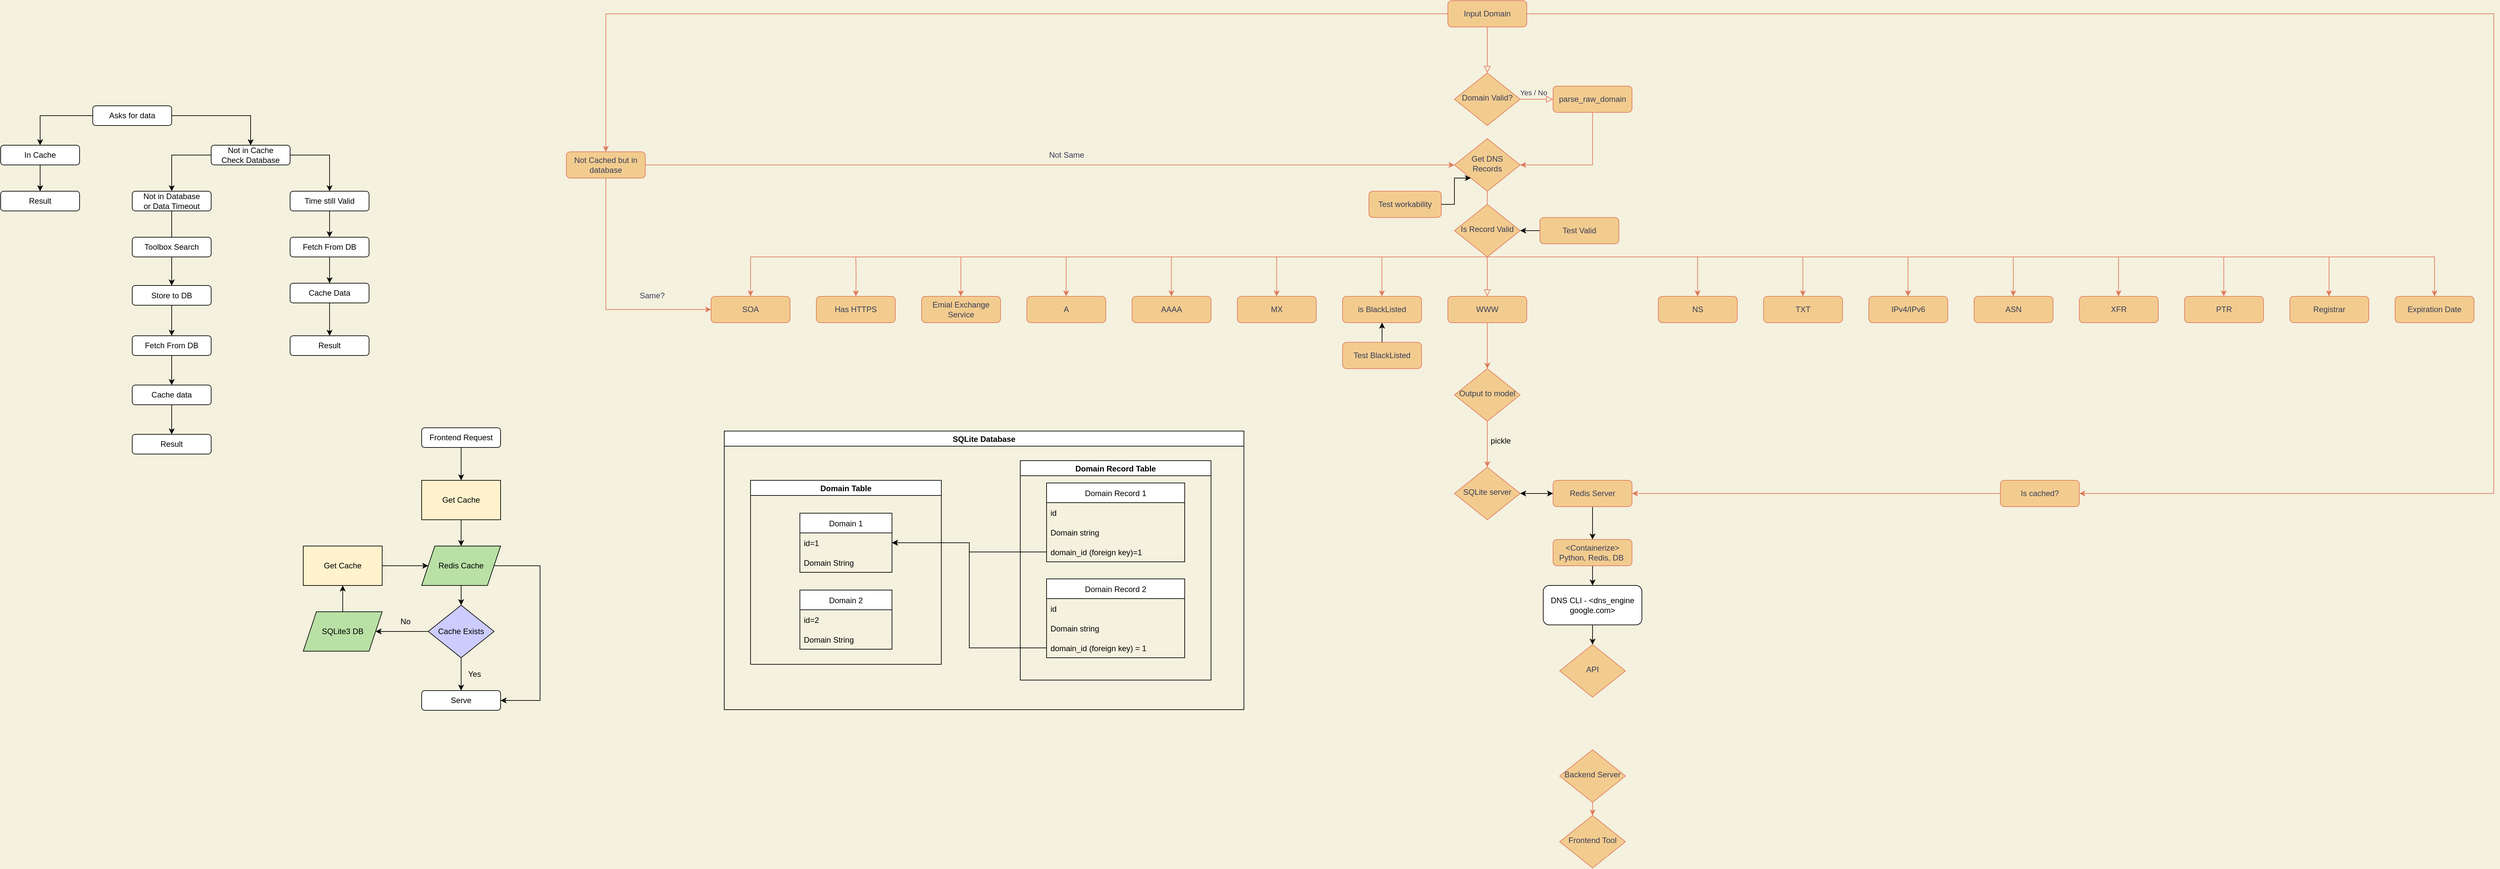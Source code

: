 <mxfile version="20.3.0" type="device"><diagram id="C5RBs43oDa-KdzZeNtuy" name="Page-1"><mxGraphModel dx="3783" dy="1612" grid="1" gridSize="10" guides="1" tooltips="1" connect="1" arrows="1" fold="1" page="1" pageScale="1" pageWidth="1169" pageHeight="827" background="#F4F1DE" math="0" shadow="0"><root><mxCell id="WIyWlLk6GJQsqaUBKTNV-0"/><mxCell id="WIyWlLk6GJQsqaUBKTNV-1" parent="WIyWlLk6GJQsqaUBKTNV-0"/><mxCell id="WIyWlLk6GJQsqaUBKTNV-2" value="" style="rounded=0;html=1;jettySize=auto;orthogonalLoop=1;fontSize=11;endArrow=block;endFill=0;endSize=8;strokeWidth=1;shadow=0;labelBackgroundColor=none;edgeStyle=orthogonalEdgeStyle;strokeColor=#E07A5F;fontColor=#393C56;" parent="WIyWlLk6GJQsqaUBKTNV-1" source="WIyWlLk6GJQsqaUBKTNV-3" target="WIyWlLk6GJQsqaUBKTNV-6" edge="1"><mxGeometry relative="1" as="geometry"/></mxCell><mxCell id="xuSdyTLcjYyy7Lvfnghe-105" style="edgeStyle=orthogonalEdgeStyle;rounded=0;orthogonalLoop=1;jettySize=auto;html=1;exitX=1;exitY=0.5;exitDx=0;exitDy=0;entryX=1;entryY=0.5;entryDx=0;entryDy=0;strokeColor=#E07A5F;fontColor=#393C56;labelBackgroundColor=#F4F1DE;" parent="WIyWlLk6GJQsqaUBKTNV-1" source="WIyWlLk6GJQsqaUBKTNV-3" target="xuSdyTLcjYyy7Lvfnghe-106" edge="1"><mxGeometry relative="1" as="geometry"><Array as="points"><mxPoint x="1750"/><mxPoint x="1750" y="730"/></Array></mxGeometry></mxCell><mxCell id="xuSdyTLcjYyy7Lvfnghe-109" style="edgeStyle=orthogonalEdgeStyle;rounded=0;orthogonalLoop=1;jettySize=auto;html=1;exitX=0;exitY=0.5;exitDx=0;exitDy=0;entryX=0.5;entryY=0;entryDx=0;entryDy=0;strokeColor=#E07A5F;fontColor=#393C56;labelBackgroundColor=#F4F1DE;" parent="WIyWlLk6GJQsqaUBKTNV-1" source="WIyWlLk6GJQsqaUBKTNV-3" target="xuSdyTLcjYyy7Lvfnghe-108" edge="1"><mxGeometry relative="1" as="geometry"/></mxCell><mxCell id="WIyWlLk6GJQsqaUBKTNV-3" value="Input Domain" style="rounded=1;whiteSpace=wrap;html=1;fontSize=12;glass=0;strokeWidth=1;shadow=0;fillColor=#F2CC8F;strokeColor=#E07A5F;fontColor=#393C56;" parent="WIyWlLk6GJQsqaUBKTNV-1" vertex="1"><mxGeometry x="160" y="-20" width="120" height="40" as="geometry"/></mxCell><mxCell id="WIyWlLk6GJQsqaUBKTNV-5" value="Yes / No" style="edgeStyle=orthogonalEdgeStyle;rounded=0;html=1;jettySize=auto;orthogonalLoop=1;fontSize=11;endArrow=block;endFill=0;endSize=8;strokeWidth=1;shadow=0;labelBackgroundColor=none;strokeColor=#E07A5F;fontColor=#393C56;" parent="WIyWlLk6GJQsqaUBKTNV-1" source="WIyWlLk6GJQsqaUBKTNV-6" edge="1"><mxGeometry x="-0.2" y="10" relative="1" as="geometry"><mxPoint as="offset"/><mxPoint x="320" y="130" as="targetPoint"/></mxGeometry></mxCell><mxCell id="WIyWlLk6GJQsqaUBKTNV-6" value="Domain Valid?" style="rhombus;whiteSpace=wrap;html=1;shadow=0;fontFamily=Helvetica;fontSize=12;align=center;strokeWidth=1;spacing=6;spacingTop=-4;fillColor=#F2CC8F;strokeColor=#E07A5F;fontColor=#393C56;" parent="WIyWlLk6GJQsqaUBKTNV-1" vertex="1"><mxGeometry x="170" y="90" width="100" height="80" as="geometry"/></mxCell><mxCell id="xuSdyTLcjYyy7Lvfnghe-0" style="edgeStyle=orthogonalEdgeStyle;rounded=0;orthogonalLoop=1;jettySize=auto;html=1;exitX=0.5;exitY=1;exitDx=0;exitDy=0;entryX=1;entryY=0.5;entryDx=0;entryDy=0;strokeColor=#E07A5F;fontColor=#393C56;labelBackgroundColor=#F4F1DE;" parent="WIyWlLk6GJQsqaUBKTNV-1" target="WIyWlLk6GJQsqaUBKTNV-10" edge="1"><mxGeometry relative="1" as="geometry"><mxPoint x="380" y="150" as="sourcePoint"/><Array as="points"><mxPoint x="380" y="230"/></Array></mxGeometry></mxCell><mxCell id="WIyWlLk6GJQsqaUBKTNV-7" value="parse_raw_domain" style="rounded=1;whiteSpace=wrap;html=1;fontSize=12;glass=0;strokeWidth=1;shadow=0;fillColor=#F2CC8F;strokeColor=#E07A5F;fontColor=#393C56;" parent="WIyWlLk6GJQsqaUBKTNV-1" vertex="1"><mxGeometry x="320" y="110" width="120" height="40" as="geometry"/></mxCell><mxCell id="xuSdyTLcjYyy7Lvfnghe-17" style="edgeStyle=orthogonalEdgeStyle;rounded=0;orthogonalLoop=1;jettySize=auto;html=1;exitX=0.5;exitY=1;exitDx=0;exitDy=0;entryX=0.5;entryY=0;entryDx=0;entryDy=0;strokeColor=#E07A5F;fontColor=#393C56;labelBackgroundColor=#F4F1DE;" parent="WIyWlLk6GJQsqaUBKTNV-1" source="WIyWlLk6GJQsqaUBKTNV-10" target="xuSdyTLcjYyy7Lvfnghe-2" edge="1"><mxGeometry relative="1" as="geometry"><mxPoint x="-900" y="420" as="targetPoint"/><Array as="points"><mxPoint x="-900" y="370"/></Array></mxGeometry></mxCell><mxCell id="WIyWlLk6GJQsqaUBKTNV-10" value="Get DNS Records" style="rhombus;whiteSpace=wrap;html=1;shadow=0;fontFamily=Helvetica;fontSize=12;align=center;strokeWidth=1;spacing=6;spacingTop=-4;fillColor=#F2CC8F;strokeColor=#E07A5F;fontColor=#393C56;" parent="WIyWlLk6GJQsqaUBKTNV-1" vertex="1"><mxGeometry x="170" y="190" width="100" height="80" as="geometry"/></mxCell><mxCell id="xuSdyTLcjYyy7Lvfnghe-100" style="edgeStyle=orthogonalEdgeStyle;rounded=0;orthogonalLoop=1;jettySize=auto;html=1;exitX=0.5;exitY=1;exitDx=0;exitDy=0;entryX=0.5;entryY=0;entryDx=0;entryDy=0;strokeColor=#E07A5F;fontColor=#393C56;labelBackgroundColor=#F4F1DE;" parent="WIyWlLk6GJQsqaUBKTNV-1" source="WIyWlLk6GJQsqaUBKTNV-11" target="xuSdyTLcjYyy7Lvfnghe-34" edge="1"><mxGeometry relative="1" as="geometry"/></mxCell><mxCell id="WIyWlLk6GJQsqaUBKTNV-11" value="WWW" style="rounded=1;whiteSpace=wrap;html=1;fontSize=12;glass=0;strokeWidth=1;shadow=0;fillColor=#F2CC8F;strokeColor=#E07A5F;fontColor=#393C56;" parent="WIyWlLk6GJQsqaUBKTNV-1" vertex="1"><mxGeometry x="160" y="430" width="120" height="40" as="geometry"/></mxCell><mxCell id="xuSdyTLcjYyy7Lvfnghe-2" value="SOA" style="rounded=1;whiteSpace=wrap;html=1;fontSize=12;glass=0;strokeWidth=1;shadow=0;fillColor=#F2CC8F;strokeColor=#E07A5F;fontColor=#393C56;" parent="WIyWlLk6GJQsqaUBKTNV-1" vertex="1"><mxGeometry x="-960" y="430" width="120" height="40" as="geometry"/></mxCell><mxCell id="xuSdyTLcjYyy7Lvfnghe-3" value="MX" style="rounded=1;whiteSpace=wrap;html=1;fontSize=12;glass=0;strokeWidth=1;shadow=0;fillColor=#F2CC8F;strokeColor=#E07A5F;fontColor=#393C56;" parent="WIyWlLk6GJQsqaUBKTNV-1" vertex="1"><mxGeometry x="-160" y="430" width="120" height="40" as="geometry"/></mxCell><mxCell id="xuSdyTLcjYyy7Lvfnghe-4" value="NS" style="rounded=1;whiteSpace=wrap;html=1;fontSize=12;glass=0;strokeWidth=1;shadow=0;fillColor=#F2CC8F;strokeColor=#E07A5F;fontColor=#393C56;" parent="WIyWlLk6GJQsqaUBKTNV-1" vertex="1"><mxGeometry x="480" y="430" width="120" height="40" as="geometry"/></mxCell><mxCell id="xuSdyTLcjYyy7Lvfnghe-5" value="AAAA" style="rounded=1;whiteSpace=wrap;html=1;fontSize=12;glass=0;strokeWidth=1;shadow=0;fillColor=#F2CC8F;strokeColor=#E07A5F;fontColor=#393C56;" parent="WIyWlLk6GJQsqaUBKTNV-1" vertex="1"><mxGeometry x="-320" y="430" width="120" height="40" as="geometry"/></mxCell><mxCell id="xuSdyTLcjYyy7Lvfnghe-6" value="TXT" style="rounded=1;whiteSpace=wrap;html=1;fontSize=12;glass=0;strokeWidth=1;shadow=0;fillColor=#F2CC8F;strokeColor=#E07A5F;fontColor=#393C56;" parent="WIyWlLk6GJQsqaUBKTNV-1" vertex="1"><mxGeometry x="640" y="430" width="120" height="40" as="geometry"/></mxCell><mxCell id="xuSdyTLcjYyy7Lvfnghe-7" value="A" style="rounded=1;whiteSpace=wrap;html=1;fontSize=12;glass=0;strokeWidth=1;shadow=0;fillColor=#F2CC8F;strokeColor=#E07A5F;fontColor=#393C56;" parent="WIyWlLk6GJQsqaUBKTNV-1" vertex="1"><mxGeometry x="-480" y="430" width="120" height="40" as="geometry"/></mxCell><mxCell id="xuSdyTLcjYyy7Lvfnghe-8" value="IPv4/IPv6" style="rounded=1;whiteSpace=wrap;html=1;fontSize=12;glass=0;strokeWidth=1;shadow=0;fillColor=#F2CC8F;strokeColor=#E07A5F;fontColor=#393C56;" parent="WIyWlLk6GJQsqaUBKTNV-1" vertex="1"><mxGeometry x="800" y="430" width="120" height="40" as="geometry"/></mxCell><mxCell id="xuSdyTLcjYyy7Lvfnghe-9" value="ASN" style="rounded=1;whiteSpace=wrap;html=1;fontSize=12;glass=0;strokeWidth=1;shadow=0;fillColor=#F2CC8F;strokeColor=#E07A5F;fontColor=#393C56;" parent="WIyWlLk6GJQsqaUBKTNV-1" vertex="1"><mxGeometry x="960" y="430" width="120" height="40" as="geometry"/></mxCell><mxCell id="xuSdyTLcjYyy7Lvfnghe-10" value="XFR" style="rounded=1;whiteSpace=wrap;html=1;fontSize=12;glass=0;strokeWidth=1;shadow=0;fillColor=#F2CC8F;strokeColor=#E07A5F;fontColor=#393C56;" parent="WIyWlLk6GJQsqaUBKTNV-1" vertex="1"><mxGeometry x="1120" y="430" width="120" height="40" as="geometry"/></mxCell><mxCell id="xuSdyTLcjYyy7Lvfnghe-11" value="PTR" style="rounded=1;whiteSpace=wrap;html=1;fontSize=12;glass=0;strokeWidth=1;shadow=0;fillColor=#F2CC8F;strokeColor=#E07A5F;fontColor=#393C56;" parent="WIyWlLk6GJQsqaUBKTNV-1" vertex="1"><mxGeometry x="1280" y="430" width="120" height="40" as="geometry"/></mxCell><mxCell id="xuSdyTLcjYyy7Lvfnghe-12" value="Registrar" style="rounded=1;whiteSpace=wrap;html=1;fontSize=12;glass=0;strokeWidth=1;shadow=0;fillColor=#F2CC8F;strokeColor=#E07A5F;fontColor=#393C56;" parent="WIyWlLk6GJQsqaUBKTNV-1" vertex="1"><mxGeometry x="1440" y="430" width="120" height="40" as="geometry"/></mxCell><mxCell id="xuSdyTLcjYyy7Lvfnghe-13" value="Expiration Date" style="rounded=1;whiteSpace=wrap;html=1;fontSize=12;glass=0;strokeWidth=1;shadow=0;fillColor=#F2CC8F;strokeColor=#E07A5F;fontColor=#393C56;" parent="WIyWlLk6GJQsqaUBKTNV-1" vertex="1"><mxGeometry x="1600" y="430" width="120" height="40" as="geometry"/></mxCell><mxCell id="xuSdyTLcjYyy7Lvfnghe-14" value="Emial Exchange Service&lt;span style=&quot;color: rgba(0, 0, 0, 0); font-family: monospace; font-size: 0px; text-align: start;&quot;&gt;%3CmxGraphModel%3E%3Croot%3E%3CmxCell%20id%3D%220%22%2F%3E%3CmxCell%20id%3D%221%22%20parent%3D%220%22%2F%3E%3CmxCell%20id%3D%222%22%20value%3D%22A%22%20style%3D%22rounded%3D1%3BwhiteSpace%3Dwrap%3Bhtml%3D1%3BfontSize%3D12%3Bglass%3D0%3BstrokeWidth%3D1%3Bshadow%3D0%3B%22%20vertex%3D%221%22%20parent%3D%221%22%3E%3CmxGeometry%20x%3D%22-480%22%20y%3D%22430%22%20width%3D%22120%22%20height%3D%2240%22%20as%3D%22geometry%22%2F%3E%3C%2FmxCell%3E%3C%2Froot%3E%3C%2FmxGraphModel%3E&lt;/span&gt;" style="rounded=1;whiteSpace=wrap;html=1;fontSize=12;glass=0;strokeWidth=1;shadow=0;fillColor=#F2CC8F;strokeColor=#E07A5F;fontColor=#393C56;" parent="WIyWlLk6GJQsqaUBKTNV-1" vertex="1"><mxGeometry x="-640" y="430" width="120" height="40" as="geometry"/></mxCell><mxCell id="xuSdyTLcjYyy7Lvfnghe-15" value="Has HTTPS" style="rounded=1;whiteSpace=wrap;html=1;fontSize=12;glass=0;strokeWidth=1;shadow=0;fillColor=#F2CC8F;strokeColor=#E07A5F;fontColor=#393C56;" parent="WIyWlLk6GJQsqaUBKTNV-1" vertex="1"><mxGeometry x="-800" y="430" width="120" height="40" as="geometry"/></mxCell><mxCell id="xuSdyTLcjYyy7Lvfnghe-16" value="is BlackListed" style="rounded=1;whiteSpace=wrap;html=1;fontSize=12;glass=0;strokeWidth=1;shadow=0;fillColor=#F2CC8F;strokeColor=#E07A5F;fontColor=#393C56;" parent="WIyWlLk6GJQsqaUBKTNV-1" vertex="1"><mxGeometry y="430" width="120" height="40" as="geometry"/></mxCell><mxCell id="xuSdyTLcjYyy7Lvfnghe-28" style="edgeStyle=orthogonalEdgeStyle;rounded=0;orthogonalLoop=1;jettySize=auto;html=1;entryX=0.5;entryY=0;entryDx=0;entryDy=0;strokeColor=#E07A5F;fontColor=#393C56;labelBackgroundColor=#F4F1DE;" parent="WIyWlLk6GJQsqaUBKTNV-1" edge="1"><mxGeometry relative="1" as="geometry"><mxPoint x="859.53" y="430" as="targetPoint"/><mxPoint x="859.53" y="370" as="sourcePoint"/><Array as="points"><mxPoint x="859.77" y="400"/><mxPoint x="859.77" y="400"/></Array></mxGeometry></mxCell><mxCell id="xuSdyTLcjYyy7Lvfnghe-116" style="edgeStyle=orthogonalEdgeStyle;rounded=0;orthogonalLoop=1;jettySize=auto;html=1;entryX=0.5;entryY=0;entryDx=0;entryDy=0;strokeColor=#E07A5F;fontColor=#393C56;labelBackgroundColor=#F4F1DE;" parent="WIyWlLk6GJQsqaUBKTNV-1" source="xuSdyTLcjYyy7Lvfnghe-34" target="xuSdyTLcjYyy7Lvfnghe-35" edge="1"><mxGeometry relative="1" as="geometry"/></mxCell><mxCell id="xuSdyTLcjYyy7Lvfnghe-34" value="Output to model&lt;br&gt;" style="rhombus;whiteSpace=wrap;html=1;shadow=0;fontFamily=Helvetica;fontSize=12;align=center;strokeWidth=1;spacing=6;spacingTop=-4;fillColor=#F2CC8F;strokeColor=#E07A5F;fontColor=#393C56;" parent="WIyWlLk6GJQsqaUBKTNV-1" vertex="1"><mxGeometry x="170" y="540" width="100" height="80" as="geometry"/></mxCell><mxCell id="xuSdyTLcjYyy7Lvfnghe-35" value="SQLite server" style="rhombus;whiteSpace=wrap;html=1;shadow=0;fontFamily=Helvetica;fontSize=12;align=center;strokeWidth=1;spacing=6;spacingTop=-4;fillColor=#F2CC8F;strokeColor=#E07A5F;fontColor=#393C56;" parent="WIyWlLk6GJQsqaUBKTNV-1" vertex="1"><mxGeometry x="170" y="690" width="100" height="80" as="geometry"/></mxCell><mxCell id="xuSdyTLcjYyy7Lvfnghe-120" style="edgeStyle=orthogonalEdgeStyle;rounded=0;orthogonalLoop=1;jettySize=auto;html=1;entryX=0.5;entryY=0;entryDx=0;entryDy=0;strokeColor=#E07A5F;fontColor=#393C56;labelBackgroundColor=#F4F1DE;" parent="WIyWlLk6GJQsqaUBKTNV-1" source="xuSdyTLcjYyy7Lvfnghe-36" target="xuSdyTLcjYyy7Lvfnghe-37" edge="1"><mxGeometry relative="1" as="geometry"/></mxCell><mxCell id="xuSdyTLcjYyy7Lvfnghe-36" value="Backend Server" style="rhombus;whiteSpace=wrap;html=1;shadow=0;fontFamily=Helvetica;fontSize=12;align=center;strokeWidth=1;spacing=6;spacingTop=-4;fillColor=#F2CC8F;strokeColor=#E07A5F;fontColor=#393C56;" parent="WIyWlLk6GJQsqaUBKTNV-1" vertex="1"><mxGeometry x="330" y="1120" width="100" height="80" as="geometry"/></mxCell><mxCell id="xuSdyTLcjYyy7Lvfnghe-37" value="Frontend Tool" style="rhombus;whiteSpace=wrap;html=1;shadow=0;fontFamily=Helvetica;fontSize=12;align=center;strokeWidth=1;spacing=6;spacingTop=-4;fillColor=#F2CC8F;strokeColor=#E07A5F;fontColor=#393C56;" parent="WIyWlLk6GJQsqaUBKTNV-1" vertex="1"><mxGeometry x="330" y="1220" width="100" height="80" as="geometry"/></mxCell><mxCell id="xuSdyTLcjYyy7Lvfnghe-40" value="" style="group;fontColor=#393C56;" parent="WIyWlLk6GJQsqaUBKTNV-1" vertex="1" connectable="0"><mxGeometry x="-740" y="370" width="2400" height="30" as="geometry"/></mxCell><mxCell id="xuSdyTLcjYyy7Lvfnghe-30" style="edgeStyle=orthogonalEdgeStyle;rounded=0;orthogonalLoop=1;jettySize=auto;html=1;entryX=0.5;entryY=0;entryDx=0;entryDy=0;strokeColor=#E07A5F;fontColor=#393C56;labelBackgroundColor=#F4F1DE;" parent="xuSdyTLcjYyy7Lvfnghe-40" edge="1"><mxGeometry relative="1" as="geometry"><mxPoint x="1759.58" y="60" as="targetPoint"/><mxPoint x="1759.58" as="sourcePoint"/><Array as="points"><mxPoint x="1759.82" y="30"/><mxPoint x="1759.82" y="30"/></Array></mxGeometry></mxCell><mxCell id="xuSdyTLcjYyy7Lvfnghe-31" style="edgeStyle=orthogonalEdgeStyle;rounded=0;orthogonalLoop=1;jettySize=auto;html=1;entryX=0.5;entryY=0;entryDx=0;entryDy=0;strokeColor=#E07A5F;fontColor=#393C56;labelBackgroundColor=#F4F1DE;" parent="xuSdyTLcjYyy7Lvfnghe-40" edge="1"><mxGeometry relative="1" as="geometry"><mxPoint x="1919.58" y="60" as="targetPoint"/><mxPoint x="1919.58" as="sourcePoint"/><Array as="points"><mxPoint x="1919.82" y="30"/><mxPoint x="1919.82" y="30"/></Array></mxGeometry></mxCell><mxCell id="xuSdyTLcjYyy7Lvfnghe-32" style="edgeStyle=orthogonalEdgeStyle;rounded=0;orthogonalLoop=1;jettySize=auto;html=1;entryX=0.5;entryY=0;entryDx=0;entryDy=0;strokeColor=#E07A5F;fontColor=#393C56;labelBackgroundColor=#F4F1DE;" parent="xuSdyTLcjYyy7Lvfnghe-40" edge="1"><mxGeometry relative="1" as="geometry"><mxPoint x="2079.58" y="60" as="targetPoint"/><mxPoint x="2079.58" as="sourcePoint"/><Array as="points"><mxPoint x="2079.82" y="30"/><mxPoint x="2079.82" y="30"/></Array></mxGeometry></mxCell><mxCell id="xuSdyTLcjYyy7Lvfnghe-33" style="edgeStyle=orthogonalEdgeStyle;rounded=0;orthogonalLoop=1;jettySize=auto;html=1;entryX=0.5;entryY=0;entryDx=0;entryDy=0;strokeColor=#E07A5F;fontColor=#393C56;labelBackgroundColor=#F4F1DE;" parent="xuSdyTLcjYyy7Lvfnghe-40" edge="1"><mxGeometry relative="1" as="geometry"><mxPoint x="2239.58" y="60" as="targetPoint"/><mxPoint x="2239.58" as="sourcePoint"/><Array as="points"><mxPoint x="2239.82" y="30"/><mxPoint x="2239.82" y="30"/></Array></mxGeometry></mxCell><mxCell id="xuSdyTLcjYyy7Lvfnghe-39" value="" style="group;fontColor=#393C56;" parent="xuSdyTLcjYyy7Lvfnghe-40" vertex="1" connectable="0"><mxGeometry width="2400" height="30" as="geometry"/></mxCell><mxCell id="xuSdyTLcjYyy7Lvfnghe-18" style="edgeStyle=orthogonalEdgeStyle;rounded=0;orthogonalLoop=1;jettySize=auto;html=1;entryX=0.5;entryY=0;entryDx=0;entryDy=0;strokeColor=#E07A5F;fontColor=#393C56;labelBackgroundColor=#F4F1DE;" parent="xuSdyTLcjYyy7Lvfnghe-39" target="xuSdyTLcjYyy7Lvfnghe-15" edge="1"><mxGeometry relative="1" as="geometry"><mxPoint x="-0.143" as="targetPoint"/><mxPoint as="sourcePoint"/></mxGeometry></mxCell><mxCell id="xuSdyTLcjYyy7Lvfnghe-19" style="edgeStyle=orthogonalEdgeStyle;rounded=0;orthogonalLoop=1;jettySize=auto;html=1;entryX=0.5;entryY=0;entryDx=0;entryDy=0;strokeColor=#E07A5F;fontColor=#393C56;labelBackgroundColor=#F4F1DE;" parent="xuSdyTLcjYyy7Lvfnghe-39" edge="1"><mxGeometry relative="1" as="geometry"><mxPoint x="159.76" y="60" as="targetPoint"/><mxPoint x="159.76" as="sourcePoint"/><Array as="points"><mxPoint x="159.76" y="20"/><mxPoint x="159.76" y="20"/></Array></mxGeometry></mxCell><mxCell id="xuSdyTLcjYyy7Lvfnghe-20" style="edgeStyle=orthogonalEdgeStyle;rounded=0;orthogonalLoop=1;jettySize=auto;html=1;entryX=0.5;entryY=0;entryDx=0;entryDy=0;strokeColor=#E07A5F;fontColor=#393C56;labelBackgroundColor=#F4F1DE;" parent="xuSdyTLcjYyy7Lvfnghe-39" edge="1"><mxGeometry relative="1" as="geometry"><mxPoint x="319.76" y="60" as="targetPoint"/><mxPoint x="319.76" as="sourcePoint"/><Array as="points"><mxPoint x="319.76" y="20"/><mxPoint x="319.76" y="20"/></Array></mxGeometry></mxCell><mxCell id="xuSdyTLcjYyy7Lvfnghe-21" style="edgeStyle=orthogonalEdgeStyle;rounded=0;orthogonalLoop=1;jettySize=auto;html=1;entryX=0.5;entryY=0;entryDx=0;entryDy=0;strokeColor=#E07A5F;fontColor=#393C56;labelBackgroundColor=#F4F1DE;" parent="xuSdyTLcjYyy7Lvfnghe-39" edge="1"><mxGeometry relative="1" as="geometry"><mxPoint x="479.76" y="60" as="targetPoint"/><mxPoint x="479.76" as="sourcePoint"/><Array as="points"><mxPoint x="479.76" y="20"/><mxPoint x="479.76" y="20"/></Array></mxGeometry></mxCell><mxCell id="xuSdyTLcjYyy7Lvfnghe-24" style="edgeStyle=orthogonalEdgeStyle;rounded=0;orthogonalLoop=1;jettySize=auto;html=1;entryX=0.5;entryY=0;entryDx=0;entryDy=0;strokeColor=#E07A5F;fontColor=#393C56;labelBackgroundColor=#F4F1DE;" parent="xuSdyTLcjYyy7Lvfnghe-39" edge="1"><mxGeometry relative="1" as="geometry"><mxPoint x="1279.67" y="60" as="targetPoint"/><mxPoint x="1279.67" as="sourcePoint"/><Array as="points"><mxPoint x="1279.91" y="30"/><mxPoint x="1279.91" y="30"/></Array></mxGeometry></mxCell><mxCell id="xuSdyTLcjYyy7Lvfnghe-27" style="edgeStyle=orthogonalEdgeStyle;rounded=0;orthogonalLoop=1;jettySize=auto;html=1;entryX=0.5;entryY=0;entryDx=0;entryDy=0;strokeColor=#E07A5F;fontColor=#393C56;labelBackgroundColor=#F4F1DE;" parent="xuSdyTLcjYyy7Lvfnghe-39" edge="1"><mxGeometry relative="1" as="geometry"><mxPoint x="1439.67" y="60" as="targetPoint"/><mxPoint x="1439.67" as="sourcePoint"/><Array as="points"><mxPoint x="1439.91" y="30"/><mxPoint x="1439.91" y="30"/></Array></mxGeometry></mxCell><mxCell id="xuSdyTLcjYyy7Lvfnghe-29" style="edgeStyle=orthogonalEdgeStyle;rounded=0;orthogonalLoop=1;jettySize=auto;html=1;entryX=0.5;entryY=0;entryDx=0;entryDy=0;strokeColor=#E07A5F;fontColor=#393C56;labelBackgroundColor=#F4F1DE;" parent="xuSdyTLcjYyy7Lvfnghe-39" edge="1"><mxGeometry relative="1" as="geometry"><mxPoint x="1599.53" y="60" as="targetPoint"/><mxPoint x="1599.53" as="sourcePoint"/><Array as="points"><mxPoint x="1599.77" y="30"/><mxPoint x="1599.77" y="30"/></Array></mxGeometry></mxCell><mxCell id="xuSdyTLcjYyy7Lvfnghe-38" value="" style="group;fontColor=#393C56;" parent="xuSdyTLcjYyy7Lvfnghe-39" vertex="1" connectable="0"><mxGeometry x="640" width="1760" height="30" as="geometry"/></mxCell><mxCell id="WIyWlLk6GJQsqaUBKTNV-8" value="" style="rounded=0;html=1;jettySize=auto;orthogonalLoop=1;fontSize=11;endArrow=block;endFill=0;endSize=8;strokeWidth=1;shadow=0;labelBackgroundColor=none;edgeStyle=orthogonalEdgeStyle;strokeColor=#E07A5F;fontColor=#393C56;" parent="xuSdyTLcjYyy7Lvfnghe-38" source="WIyWlLk6GJQsqaUBKTNV-10" target="WIyWlLk6GJQsqaUBKTNV-11" edge="1"><mxGeometry x="0.333" y="20" relative="1" as="geometry"><mxPoint as="offset"/></mxGeometry></mxCell><mxCell id="xuSdyTLcjYyy7Lvfnghe-25" style="edgeStyle=orthogonalEdgeStyle;rounded=0;orthogonalLoop=1;jettySize=auto;html=1;exitX=0.5;exitY=1;exitDx=0;exitDy=0;entryX=0.5;entryY=0;entryDx=0;entryDy=0;strokeColor=#E07A5F;fontColor=#393C56;labelBackgroundColor=#F4F1DE;" parent="xuSdyTLcjYyy7Lvfnghe-38" source="WIyWlLk6GJQsqaUBKTNV-10" target="xuSdyTLcjYyy7Lvfnghe-13" edge="1"><mxGeometry relative="1" as="geometry"><Array as="points"><mxPoint x="1760"/></Array></mxGeometry></mxCell><mxCell id="xuSdyTLcjYyy7Lvfnghe-22" style="edgeStyle=orthogonalEdgeStyle;rounded=0;orthogonalLoop=1;jettySize=auto;html=1;entryX=0.5;entryY=0;entryDx=0;entryDy=0;strokeColor=#E07A5F;fontColor=#393C56;labelBackgroundColor=#F4F1DE;" parent="xuSdyTLcjYyy7Lvfnghe-38" edge="1"><mxGeometry relative="1" as="geometry"><mxPoint x="-0.24" y="60" as="targetPoint"/><mxPoint x="-0.24" as="sourcePoint"/><Array as="points"><mxPoint y="30"/><mxPoint y="30"/></Array></mxGeometry></mxCell><mxCell id="xuSdyTLcjYyy7Lvfnghe-23" style="edgeStyle=orthogonalEdgeStyle;rounded=0;orthogonalLoop=1;jettySize=auto;html=1;entryX=0.5;entryY=0;entryDx=0;entryDy=0;strokeColor=#E07A5F;fontColor=#393C56;labelBackgroundColor=#F4F1DE;" parent="xuSdyTLcjYyy7Lvfnghe-38" edge="1"><mxGeometry relative="1" as="geometry"><mxPoint x="159.76" y="60" as="targetPoint"/><mxPoint x="159.76" as="sourcePoint"/><Array as="points"><mxPoint x="160" y="30"/><mxPoint x="160" y="30"/></Array></mxGeometry></mxCell><mxCell id="fl4vjqc3NmZ3MdMRo1XI-7" value="" style="edgeStyle=orthogonalEdgeStyle;rounded=0;orthogonalLoop=1;jettySize=auto;html=1;" edge="1" parent="WIyWlLk6GJQsqaUBKTNV-1" source="xuSdyTLcjYyy7Lvfnghe-102" target="fl4vjqc3NmZ3MdMRo1XI-6"><mxGeometry relative="1" as="geometry"/></mxCell><mxCell id="xuSdyTLcjYyy7Lvfnghe-102" value="Redis Server" style="rounded=1;whiteSpace=wrap;html=1;fontSize=12;glass=0;strokeWidth=1;shadow=0;fillColor=#F2CC8F;strokeColor=#E07A5F;fontColor=#393C56;" parent="WIyWlLk6GJQsqaUBKTNV-1" vertex="1"><mxGeometry x="320" y="710" width="120" height="40" as="geometry"/></mxCell><mxCell id="xuSdyTLcjYyy7Lvfnghe-107" style="edgeStyle=orthogonalEdgeStyle;rounded=0;orthogonalLoop=1;jettySize=auto;html=1;exitX=0;exitY=0.5;exitDx=0;exitDy=0;entryX=1;entryY=0.5;entryDx=0;entryDy=0;strokeColor=#E07A5F;fontColor=#393C56;labelBackgroundColor=#F4F1DE;" parent="WIyWlLk6GJQsqaUBKTNV-1" source="xuSdyTLcjYyy7Lvfnghe-106" target="xuSdyTLcjYyy7Lvfnghe-102" edge="1"><mxGeometry relative="1" as="geometry"/></mxCell><mxCell id="xuSdyTLcjYyy7Lvfnghe-106" value="Is cached?" style="rounded=1;whiteSpace=wrap;html=1;fontSize=12;glass=0;strokeWidth=1;shadow=0;fillColor=#F2CC8F;strokeColor=#E07A5F;fontColor=#393C56;" parent="WIyWlLk6GJQsqaUBKTNV-1" vertex="1"><mxGeometry x="1000" y="710" width="120" height="40" as="geometry"/></mxCell><mxCell id="xuSdyTLcjYyy7Lvfnghe-110" style="edgeStyle=orthogonalEdgeStyle;rounded=0;orthogonalLoop=1;jettySize=auto;html=1;exitX=0.5;exitY=1;exitDx=0;exitDy=0;entryX=0;entryY=0.5;entryDx=0;entryDy=0;strokeColor=#E07A5F;fontColor=#393C56;labelBackgroundColor=#F4F1DE;" parent="WIyWlLk6GJQsqaUBKTNV-1" source="xuSdyTLcjYyy7Lvfnghe-108" target="xuSdyTLcjYyy7Lvfnghe-2" edge="1"><mxGeometry relative="1" as="geometry"><Array as="points"><mxPoint x="-1120" y="450"/></Array></mxGeometry></mxCell><mxCell id="xuSdyTLcjYyy7Lvfnghe-114" style="edgeStyle=orthogonalEdgeStyle;rounded=0;orthogonalLoop=1;jettySize=auto;html=1;exitX=1;exitY=0.5;exitDx=0;exitDy=0;entryX=0;entryY=0.5;entryDx=0;entryDy=0;strokeColor=#E07A5F;fontColor=#393C56;labelBackgroundColor=#F4F1DE;" parent="WIyWlLk6GJQsqaUBKTNV-1" source="xuSdyTLcjYyy7Lvfnghe-108" target="WIyWlLk6GJQsqaUBKTNV-10" edge="1"><mxGeometry relative="1" as="geometry"/></mxCell><mxCell id="xuSdyTLcjYyy7Lvfnghe-108" value="Not Cached but in database" style="rounded=1;whiteSpace=wrap;html=1;fontSize=12;glass=0;strokeWidth=1;shadow=0;flipV=1;fillColor=#F2CC8F;strokeColor=#E07A5F;fontColor=#393C56;" parent="WIyWlLk6GJQsqaUBKTNV-1" vertex="1"><mxGeometry x="-1180" y="210" width="120" height="40" as="geometry"/></mxCell><mxCell id="xuSdyTLcjYyy7Lvfnghe-112" value="Same?" style="text;html=1;align=center;verticalAlign=middle;resizable=0;points=[];autosize=1;strokeColor=none;fillColor=none;fontColor=#393C56;" parent="WIyWlLk6GJQsqaUBKTNV-1" vertex="1"><mxGeometry x="-1080" y="414" width="60" height="30" as="geometry"/></mxCell><mxCell id="xuSdyTLcjYyy7Lvfnghe-115" value="Not Same" style="text;html=1;align=center;verticalAlign=middle;resizable=0;points=[];autosize=1;strokeColor=none;fillColor=none;fontColor=#393C56;" parent="WIyWlLk6GJQsqaUBKTNV-1" vertex="1"><mxGeometry x="-460" y="200" width="80" height="30" as="geometry"/></mxCell><mxCell id="2LNnuSasA7xMnwPG6WVS-0" value="" style="endArrow=classic;startArrow=classic;html=1;rounded=0;entryX=0;entryY=0.5;entryDx=0;entryDy=0;" parent="WIyWlLk6GJQsqaUBKTNV-1" target="xuSdyTLcjYyy7Lvfnghe-102" edge="1"><mxGeometry width="50" height="50" relative="1" as="geometry"><mxPoint x="270" y="730" as="sourcePoint"/><mxPoint x="320" y="680" as="targetPoint"/></mxGeometry></mxCell><mxCell id="2LNnuSasA7xMnwPG6WVS-4" value="Is Record Valid" style="rhombus;whiteSpace=wrap;html=1;shadow=0;fontFamily=Helvetica;fontSize=12;align=center;strokeWidth=1;spacing=6;spacingTop=-4;fillColor=#F2CC8F;strokeColor=#E07A5F;fontColor=#393C56;" parent="WIyWlLk6GJQsqaUBKTNV-1" vertex="1"><mxGeometry x="170" y="290" width="100" height="80" as="geometry"/></mxCell><mxCell id="2LNnuSasA7xMnwPG6WVS-6" value="" style="edgeStyle=orthogonalEdgeStyle;rounded=0;orthogonalLoop=1;jettySize=auto;html=1;" parent="WIyWlLk6GJQsqaUBKTNV-1" source="2LNnuSasA7xMnwPG6WVS-5" target="2LNnuSasA7xMnwPG6WVS-4" edge="1"><mxGeometry relative="1" as="geometry"/></mxCell><mxCell id="2LNnuSasA7xMnwPG6WVS-5" value="Test Valid" style="rounded=1;whiteSpace=wrap;html=1;fontSize=12;glass=0;strokeWidth=1;shadow=0;fillColor=#F2CC8F;strokeColor=#E07A5F;fontColor=#393C56;" parent="WIyWlLk6GJQsqaUBKTNV-1" vertex="1"><mxGeometry x="300" y="310" width="120" height="40" as="geometry"/></mxCell><mxCell id="2LNnuSasA7xMnwPG6WVS-8" value="" style="edgeStyle=orthogonalEdgeStyle;rounded=0;orthogonalLoop=1;jettySize=auto;html=1;" parent="WIyWlLk6GJQsqaUBKTNV-1" source="2LNnuSasA7xMnwPG6WVS-7" target="xuSdyTLcjYyy7Lvfnghe-16" edge="1"><mxGeometry relative="1" as="geometry"/></mxCell><mxCell id="2LNnuSasA7xMnwPG6WVS-7" value="Test BlackListed" style="rounded=1;whiteSpace=wrap;html=1;fontSize=12;glass=0;strokeWidth=1;shadow=0;fillColor=#F2CC8F;strokeColor=#E07A5F;fontColor=#393C56;" parent="WIyWlLk6GJQsqaUBKTNV-1" vertex="1"><mxGeometry y="500" width="120" height="40" as="geometry"/></mxCell><mxCell id="2LNnuSasA7xMnwPG6WVS-9" value="Test workability" style="rounded=1;whiteSpace=wrap;html=1;fontSize=12;glass=0;strokeWidth=1;shadow=0;fillColor=#F2CC8F;strokeColor=#E07A5F;fontColor=#393C56;" parent="WIyWlLk6GJQsqaUBKTNV-1" vertex="1"><mxGeometry x="40" y="270" width="110" height="40" as="geometry"/></mxCell><mxCell id="2LNnuSasA7xMnwPG6WVS-10" value="" style="edgeStyle=orthogonalEdgeStyle;rounded=0;orthogonalLoop=1;jettySize=auto;html=1;entryX=0;entryY=1;entryDx=0;entryDy=0;exitX=1;exitY=0.5;exitDx=0;exitDy=0;" parent="WIyWlLk6GJQsqaUBKTNV-1" source="2LNnuSasA7xMnwPG6WVS-9" target="WIyWlLk6GJQsqaUBKTNV-10" edge="1"><mxGeometry relative="1" as="geometry"><mxPoint x="70.034" y="510" as="sourcePoint"/><mxPoint x="70.034" y="480" as="targetPoint"/></mxGeometry></mxCell><mxCell id="VyJinqwNUKmUt_eFGT4Y-0" value="pickle" style="text;html=1;align=center;verticalAlign=middle;resizable=0;points=[];autosize=1;strokeColor=none;fillColor=none;" parent="WIyWlLk6GJQsqaUBKTNV-1" vertex="1"><mxGeometry x="215" y="635" width="50" height="30" as="geometry"/></mxCell><mxCell id="ofWvxWKO5_pVaXuyly6F-19" value="SQLite Database" style="swimlane;" parent="WIyWlLk6GJQsqaUBKTNV-1" vertex="1"><mxGeometry x="-940" y="635" width="790" height="424" as="geometry"/></mxCell><mxCell id="ofWvxWKO5_pVaXuyly6F-20" value="Domain Table" style="swimlane;" parent="ofWvxWKO5_pVaXuyly6F-19" vertex="1"><mxGeometry x="40" y="75" width="290" height="280" as="geometry"/></mxCell><mxCell id="ofWvxWKO5_pVaXuyly6F-0" value="Domain 1" style="swimlane;fontStyle=0;childLayout=stackLayout;horizontal=1;startSize=30;horizontalStack=0;resizeParent=1;resizeParentMax=0;resizeLast=0;collapsible=1;marginBottom=0;" parent="ofWvxWKO5_pVaXuyly6F-20" vertex="1"><mxGeometry x="75" y="50" width="140" height="90" as="geometry"><mxRectangle x="-520" y="707" width="90" height="30" as="alternateBounds"/></mxGeometry></mxCell><mxCell id="ofWvxWKO5_pVaXuyly6F-1" value="id=1" style="text;strokeColor=none;fillColor=none;align=left;verticalAlign=middle;spacingLeft=4;spacingRight=4;overflow=hidden;points=[[0,0.5],[1,0.5]];portConstraint=eastwest;rotatable=0;" parent="ofWvxWKO5_pVaXuyly6F-0" vertex="1"><mxGeometry y="30" width="140" height="30" as="geometry"/></mxCell><mxCell id="ofWvxWKO5_pVaXuyly6F-2" value="Domain String" style="text;strokeColor=none;fillColor=none;align=left;verticalAlign=middle;spacingLeft=4;spacingRight=4;overflow=hidden;points=[[0,0.5],[1,0.5]];portConstraint=eastwest;rotatable=0;" parent="ofWvxWKO5_pVaXuyly6F-0" vertex="1"><mxGeometry y="60" width="140" height="30" as="geometry"/></mxCell><mxCell id="ofWvxWKO5_pVaXuyly6F-16" value="Domain 2" style="swimlane;fontStyle=0;childLayout=stackLayout;horizontal=1;startSize=30;horizontalStack=0;resizeParent=1;resizeParentMax=0;resizeLast=0;collapsible=1;marginBottom=0;" parent="ofWvxWKO5_pVaXuyly6F-20" vertex="1"><mxGeometry x="75" y="167" width="140" height="90" as="geometry"><mxRectangle x="-520" y="850" width="90" height="30" as="alternateBounds"/></mxGeometry></mxCell><mxCell id="ofWvxWKO5_pVaXuyly6F-17" value="id=2" style="text;strokeColor=none;fillColor=none;align=left;verticalAlign=middle;spacingLeft=4;spacingRight=4;overflow=hidden;points=[[0,0.5],[1,0.5]];portConstraint=eastwest;rotatable=0;" parent="ofWvxWKO5_pVaXuyly6F-16" vertex="1"><mxGeometry y="30" width="140" height="30" as="geometry"/></mxCell><mxCell id="ofWvxWKO5_pVaXuyly6F-18" value="Domain String" style="text;strokeColor=none;fillColor=none;align=left;verticalAlign=middle;spacingLeft=4;spacingRight=4;overflow=hidden;points=[[0,0.5],[1,0.5]];portConstraint=eastwest;rotatable=0;" parent="ofWvxWKO5_pVaXuyly6F-16" vertex="1"><mxGeometry y="60" width="140" height="30" as="geometry"/></mxCell><mxCell id="ofWvxWKO5_pVaXuyly6F-21" value="Domain Record Table" style="swimlane;startSize=23;" parent="ofWvxWKO5_pVaXuyly6F-19" vertex="1"><mxGeometry x="450" y="45" width="290" height="334" as="geometry"/></mxCell><mxCell id="ofWvxWKO5_pVaXuyly6F-11" value="Domain Record 2" style="swimlane;fontStyle=0;childLayout=stackLayout;horizontal=1;startSize=30;horizontalStack=0;resizeParent=1;resizeParentMax=0;resizeLast=0;collapsible=1;marginBottom=0;" parent="ofWvxWKO5_pVaXuyly6F-21" vertex="1"><mxGeometry x="40" y="180" width="210" height="120" as="geometry"/></mxCell><mxCell id="ofWvxWKO5_pVaXuyly6F-12" value="id" style="text;strokeColor=none;fillColor=none;align=left;verticalAlign=middle;spacingLeft=4;spacingRight=4;overflow=hidden;points=[[0,0.5],[1,0.5]];portConstraint=eastwest;rotatable=0;" parent="ofWvxWKO5_pVaXuyly6F-11" vertex="1"><mxGeometry y="30" width="210" height="30" as="geometry"/></mxCell><mxCell id="ofWvxWKO5_pVaXuyly6F-13" value="Domain string" style="text;strokeColor=none;fillColor=none;align=left;verticalAlign=middle;spacingLeft=4;spacingRight=4;overflow=hidden;points=[[0,0.5],[1,0.5]];portConstraint=eastwest;rotatable=0;" parent="ofWvxWKO5_pVaXuyly6F-11" vertex="1"><mxGeometry y="60" width="210" height="30" as="geometry"/></mxCell><mxCell id="ofWvxWKO5_pVaXuyly6F-14" value="domain_id (foreign key) = 1" style="text;strokeColor=none;fillColor=none;align=left;verticalAlign=middle;spacingLeft=4;spacingRight=4;overflow=hidden;points=[[0,0.5],[1,0.5]];portConstraint=eastwest;rotatable=0;" parent="ofWvxWKO5_pVaXuyly6F-11" vertex="1"><mxGeometry y="90" width="210" height="30" as="geometry"/></mxCell><mxCell id="ofWvxWKO5_pVaXuyly6F-5" value="Domain Record 1" style="swimlane;fontStyle=0;childLayout=stackLayout;horizontal=1;startSize=30;horizontalStack=0;resizeParent=1;resizeParentMax=0;resizeLast=0;collapsible=1;marginBottom=0;" parent="ofWvxWKO5_pVaXuyly6F-21" vertex="1"><mxGeometry x="40" y="34" width="210" height="120" as="geometry"><mxRectangle x="-310" y="710" width="130" height="30" as="alternateBounds"/></mxGeometry></mxCell><mxCell id="ofWvxWKO5_pVaXuyly6F-6" value="id" style="text;strokeColor=none;fillColor=none;align=left;verticalAlign=middle;spacingLeft=4;spacingRight=4;overflow=hidden;points=[[0,0.5],[1,0.5]];portConstraint=eastwest;rotatable=0;" parent="ofWvxWKO5_pVaXuyly6F-5" vertex="1"><mxGeometry y="30" width="210" height="30" as="geometry"/></mxCell><mxCell id="ofWvxWKO5_pVaXuyly6F-7" value="Domain string" style="text;strokeColor=none;fillColor=none;align=left;verticalAlign=middle;spacingLeft=4;spacingRight=4;overflow=hidden;points=[[0,0.5],[1,0.5]];portConstraint=eastwest;rotatable=0;" parent="ofWvxWKO5_pVaXuyly6F-5" vertex="1"><mxGeometry y="60" width="210" height="30" as="geometry"/></mxCell><mxCell id="ofWvxWKO5_pVaXuyly6F-8" value="domain_id (foreign key)=1" style="text;strokeColor=none;fillColor=none;align=left;verticalAlign=middle;spacingLeft=4;spacingRight=4;overflow=hidden;points=[[0,0.5],[1,0.5]];portConstraint=eastwest;rotatable=0;" parent="ofWvxWKO5_pVaXuyly6F-5" vertex="1"><mxGeometry y="90" width="210" height="30" as="geometry"/></mxCell><mxCell id="ofWvxWKO5_pVaXuyly6F-28" style="edgeStyle=orthogonalEdgeStyle;rounded=0;orthogonalLoop=1;jettySize=auto;html=1;entryX=1;entryY=0.5;entryDx=0;entryDy=0;" parent="ofWvxWKO5_pVaXuyly6F-19" source="ofWvxWKO5_pVaXuyly6F-14" target="ofWvxWKO5_pVaXuyly6F-1" edge="1"><mxGeometry relative="1" as="geometry"/></mxCell><mxCell id="ofWvxWKO5_pVaXuyly6F-29" style="edgeStyle=orthogonalEdgeStyle;rounded=0;orthogonalLoop=1;jettySize=auto;html=1;entryX=1;entryY=0.5;entryDx=0;entryDy=0;" parent="ofWvxWKO5_pVaXuyly6F-19" source="ofWvxWKO5_pVaXuyly6F-8" target="ofWvxWKO5_pVaXuyly6F-1" edge="1"><mxGeometry relative="1" as="geometry"/></mxCell><mxCell id="qeRjneHifb7n4f_oGjR0-21" value="" style="group" parent="WIyWlLk6GJQsqaUBKTNV-1" vertex="1" connectable="0"><mxGeometry x="-1580" y="630" width="360" height="430" as="geometry"/></mxCell><mxCell id="qeRjneHifb7n4f_oGjR0-0" value="&lt;font style=&quot;font-size: 12px;&quot;&gt;Frontend Request&lt;/font&gt;" style="rounded=1;whiteSpace=wrap;html=1;" parent="qeRjneHifb7n4f_oGjR0-21" vertex="1"><mxGeometry x="180" width="120" height="30" as="geometry"/></mxCell><mxCell id="qeRjneHifb7n4f_oGjR0-3" value="Get Cache" style="rounded=0;whiteSpace=wrap;html=1;fontSize=12;fillColor=#FFF2CC;" parent="qeRjneHifb7n4f_oGjR0-21" vertex="1"><mxGeometry x="180" y="80" width="120" height="60" as="geometry"/></mxCell><mxCell id="qeRjneHifb7n4f_oGjR0-4" value="" style="edgeStyle=orthogonalEdgeStyle;rounded=0;orthogonalLoop=1;jettySize=auto;html=1;fontSize=12;" parent="qeRjneHifb7n4f_oGjR0-21" source="qeRjneHifb7n4f_oGjR0-0" target="qeRjneHifb7n4f_oGjR0-3" edge="1"><mxGeometry relative="1" as="geometry"/></mxCell><mxCell id="qeRjneHifb7n4f_oGjR0-7" value="Redis Cache" style="shape=parallelogram;perimeter=parallelogramPerimeter;whiteSpace=wrap;html=1;fixedSize=1;fontSize=12;fillColor=#B9E0A5;" parent="qeRjneHifb7n4f_oGjR0-21" vertex="1"><mxGeometry x="180" y="180" width="120" height="60" as="geometry"/></mxCell><mxCell id="qeRjneHifb7n4f_oGjR0-8" style="edgeStyle=orthogonalEdgeStyle;rounded=0;orthogonalLoop=1;jettySize=auto;html=1;exitX=0.5;exitY=1;exitDx=0;exitDy=0;entryX=0.5;entryY=0;entryDx=0;entryDy=0;fontSize=12;" parent="qeRjneHifb7n4f_oGjR0-21" source="qeRjneHifb7n4f_oGjR0-3" target="qeRjneHifb7n4f_oGjR0-7" edge="1"><mxGeometry relative="1" as="geometry"/></mxCell><mxCell id="qeRjneHifb7n4f_oGjR0-9" value="Cache Exists" style="rhombus;whiteSpace=wrap;html=1;fontSize=12;fillColor=#CCCCFF;" parent="qeRjneHifb7n4f_oGjR0-21" vertex="1"><mxGeometry x="190" y="270" width="100" height="80" as="geometry"/></mxCell><mxCell id="qeRjneHifb7n4f_oGjR0-16" value="" style="edgeStyle=orthogonalEdgeStyle;rounded=0;orthogonalLoop=1;jettySize=auto;html=1;fontSize=12;" parent="qeRjneHifb7n4f_oGjR0-21" source="qeRjneHifb7n4f_oGjR0-7" target="qeRjneHifb7n4f_oGjR0-9" edge="1"><mxGeometry relative="1" as="geometry"/></mxCell><mxCell id="qeRjneHifb7n4f_oGjR0-10" value="SQLite3 DB" style="shape=parallelogram;perimeter=parallelogramPerimeter;whiteSpace=wrap;html=1;fixedSize=1;fontSize=12;fillColor=#B9E0A5;" parent="qeRjneHifb7n4f_oGjR0-21" vertex="1"><mxGeometry y="280" width="120" height="60" as="geometry"/></mxCell><mxCell id="qeRjneHifb7n4f_oGjR0-14" value="" style="edgeStyle=orthogonalEdgeStyle;rounded=0;orthogonalLoop=1;jettySize=auto;html=1;fontSize=12;" parent="qeRjneHifb7n4f_oGjR0-21" source="qeRjneHifb7n4f_oGjR0-9" target="qeRjneHifb7n4f_oGjR0-10" edge="1"><mxGeometry relative="1" as="geometry"/></mxCell><mxCell id="qeRjneHifb7n4f_oGjR0-13" value="" style="edgeStyle=orthogonalEdgeStyle;rounded=0;orthogonalLoop=1;jettySize=auto;html=1;fontSize=12;" parent="qeRjneHifb7n4f_oGjR0-21" source="qeRjneHifb7n4f_oGjR0-11" target="qeRjneHifb7n4f_oGjR0-7" edge="1"><mxGeometry relative="1" as="geometry"/></mxCell><mxCell id="qeRjneHifb7n4f_oGjR0-11" value="Get Cache" style="rounded=0;whiteSpace=wrap;html=1;fontSize=12;fillColor=#FFF2CC;" parent="qeRjneHifb7n4f_oGjR0-21" vertex="1"><mxGeometry y="180" width="120" height="60" as="geometry"/></mxCell><mxCell id="qeRjneHifb7n4f_oGjR0-12" value="" style="edgeStyle=orthogonalEdgeStyle;rounded=0;orthogonalLoop=1;jettySize=auto;html=1;fontSize=12;" parent="qeRjneHifb7n4f_oGjR0-21" source="qeRjneHifb7n4f_oGjR0-10" target="qeRjneHifb7n4f_oGjR0-11" edge="1"><mxGeometry relative="1" as="geometry"/></mxCell><mxCell id="qeRjneHifb7n4f_oGjR0-15" value="No" style="text;html=1;align=center;verticalAlign=middle;resizable=0;points=[];autosize=1;strokeColor=none;fillColor=none;fontSize=12;" parent="qeRjneHifb7n4f_oGjR0-21" vertex="1"><mxGeometry x="135" y="280" width="40" height="30" as="geometry"/></mxCell><mxCell id="qeRjneHifb7n4f_oGjR0-17" value="&lt;font style=&quot;font-size: 12px;&quot;&gt;Serve&lt;/font&gt;" style="rounded=1;whiteSpace=wrap;html=1;" parent="qeRjneHifb7n4f_oGjR0-21" vertex="1"><mxGeometry x="180" y="400" width="120" height="30" as="geometry"/></mxCell><mxCell id="qeRjneHifb7n4f_oGjR0-19" style="edgeStyle=orthogonalEdgeStyle;rounded=0;orthogonalLoop=1;jettySize=auto;html=1;entryX=1;entryY=0.5;entryDx=0;entryDy=0;fontSize=12;" parent="qeRjneHifb7n4f_oGjR0-21" source="qeRjneHifb7n4f_oGjR0-7" target="qeRjneHifb7n4f_oGjR0-17" edge="1"><mxGeometry relative="1" as="geometry"><Array as="points"><mxPoint x="360" y="210"/><mxPoint x="360" y="415"/></Array></mxGeometry></mxCell><mxCell id="qeRjneHifb7n4f_oGjR0-18" value="" style="edgeStyle=orthogonalEdgeStyle;rounded=0;orthogonalLoop=1;jettySize=auto;html=1;fontSize=12;" parent="qeRjneHifb7n4f_oGjR0-21" source="qeRjneHifb7n4f_oGjR0-9" target="qeRjneHifb7n4f_oGjR0-17" edge="1"><mxGeometry relative="1" as="geometry"/></mxCell><mxCell id="qeRjneHifb7n4f_oGjR0-20" value="Yes" style="text;html=1;align=center;verticalAlign=middle;resizable=0;points=[];autosize=1;strokeColor=none;fillColor=none;fontSize=12;" parent="qeRjneHifb7n4f_oGjR0-21" vertex="1"><mxGeometry x="240" y="360" width="40" height="30" as="geometry"/></mxCell><mxCell id="qeRjneHifb7n4f_oGjR0-57" style="edgeStyle=orthogonalEdgeStyle;rounded=0;orthogonalLoop=1;jettySize=auto;html=1;entryX=0.5;entryY=0;entryDx=0;entryDy=0;fontSize=12;" parent="WIyWlLk6GJQsqaUBKTNV-1" source="qeRjneHifb7n4f_oGjR0-42" target="qeRjneHifb7n4f_oGjR0-44" edge="1"><mxGeometry relative="1" as="geometry"/></mxCell><mxCell id="qeRjneHifb7n4f_oGjR0-58" style="edgeStyle=orthogonalEdgeStyle;rounded=0;orthogonalLoop=1;jettySize=auto;html=1;entryX=0.5;entryY=0;entryDx=0;entryDy=0;fontSize=12;" parent="WIyWlLk6GJQsqaUBKTNV-1" source="qeRjneHifb7n4f_oGjR0-42" target="qeRjneHifb7n4f_oGjR0-45" edge="1"><mxGeometry relative="1" as="geometry"/></mxCell><mxCell id="qeRjneHifb7n4f_oGjR0-42" value="&lt;font style=&quot;font-size: 12px;&quot;&gt;Asks for data&lt;/font&gt;" style="rounded=1;whiteSpace=wrap;html=1;" parent="WIyWlLk6GJQsqaUBKTNV-1" vertex="1"><mxGeometry x="-1900" y="140" width="120" height="30" as="geometry"/></mxCell><mxCell id="qeRjneHifb7n4f_oGjR0-59" style="edgeStyle=orthogonalEdgeStyle;rounded=0;orthogonalLoop=1;jettySize=auto;html=1;exitX=0.5;exitY=1;exitDx=0;exitDy=0;entryX=0.5;entryY=0;entryDx=0;entryDy=0;fontSize=12;" parent="WIyWlLk6GJQsqaUBKTNV-1" source="qeRjneHifb7n4f_oGjR0-44" target="qeRjneHifb7n4f_oGjR0-56" edge="1"><mxGeometry relative="1" as="geometry"/></mxCell><mxCell id="qeRjneHifb7n4f_oGjR0-44" value="In Cache" style="rounded=1;whiteSpace=wrap;html=1;" parent="WIyWlLk6GJQsqaUBKTNV-1" vertex="1"><mxGeometry x="-2040" y="200" width="120" height="30" as="geometry"/></mxCell><mxCell id="qeRjneHifb7n4f_oGjR0-61" style="edgeStyle=orthogonalEdgeStyle;rounded=0;orthogonalLoop=1;jettySize=auto;html=1;fontSize=12;entryX=0.5;entryY=0;entryDx=0;entryDy=0;exitX=0;exitY=0.5;exitDx=0;exitDy=0;" parent="WIyWlLk6GJQsqaUBKTNV-1" source="qeRjneHifb7n4f_oGjR0-45" target="qeRjneHifb7n4f_oGjR0-46" edge="1"><mxGeometry relative="1" as="geometry"><mxPoint x="-1780" y="250" as="targetPoint"/></mxGeometry></mxCell><mxCell id="qeRjneHifb7n4f_oGjR0-62" style="edgeStyle=orthogonalEdgeStyle;rounded=0;orthogonalLoop=1;jettySize=auto;html=1;entryX=0.5;entryY=0;entryDx=0;entryDy=0;fontSize=12;exitX=1;exitY=0.5;exitDx=0;exitDy=0;" parent="WIyWlLk6GJQsqaUBKTNV-1" source="qeRjneHifb7n4f_oGjR0-45" target="qeRjneHifb7n4f_oGjR0-47" edge="1"><mxGeometry relative="1" as="geometry"/></mxCell><mxCell id="qeRjneHifb7n4f_oGjR0-45" value="&lt;font style=&quot;font-size: 12px;&quot;&gt;Not in Cache&lt;br&gt;Check Database&lt;br&gt;&lt;/font&gt;" style="rounded=1;whiteSpace=wrap;html=1;" parent="WIyWlLk6GJQsqaUBKTNV-1" vertex="1"><mxGeometry x="-1720" y="200" width="120" height="30" as="geometry"/></mxCell><mxCell id="qeRjneHifb7n4f_oGjR0-70" value="" style="edgeStyle=orthogonalEdgeStyle;rounded=0;orthogonalLoop=1;jettySize=auto;html=1;fontSize=12;" parent="WIyWlLk6GJQsqaUBKTNV-1" source="qeRjneHifb7n4f_oGjR0-46" target="qeRjneHifb7n4f_oGjR0-49" edge="1"><mxGeometry relative="1" as="geometry"/></mxCell><mxCell id="qeRjneHifb7n4f_oGjR0-46" value="&lt;font style=&quot;font-size: 12px;&quot;&gt;Not in Database&lt;br&gt;or Data Timeout&lt;/font&gt;" style="rounded=1;whiteSpace=wrap;html=1;" parent="WIyWlLk6GJQsqaUBKTNV-1" vertex="1"><mxGeometry x="-1840" y="270" width="120" height="30" as="geometry"/></mxCell><mxCell id="qeRjneHifb7n4f_oGjR0-63" style="edgeStyle=orthogonalEdgeStyle;rounded=0;orthogonalLoop=1;jettySize=auto;html=1;exitX=0.5;exitY=1;exitDx=0;exitDy=0;entryX=0.5;entryY=0;entryDx=0;entryDy=0;fontSize=12;" parent="WIyWlLk6GJQsqaUBKTNV-1" source="qeRjneHifb7n4f_oGjR0-47" target="qeRjneHifb7n4f_oGjR0-53" edge="1"><mxGeometry relative="1" as="geometry"/></mxCell><mxCell id="qeRjneHifb7n4f_oGjR0-47" value="&lt;font style=&quot;font-size: 12px;&quot;&gt;Time still Valid&lt;/font&gt;" style="rounded=1;whiteSpace=wrap;html=1;" parent="WIyWlLk6GJQsqaUBKTNV-1" vertex="1"><mxGeometry x="-1600" y="270" width="120" height="30" as="geometry"/></mxCell><mxCell id="qeRjneHifb7n4f_oGjR0-69" value="" style="edgeStyle=orthogonalEdgeStyle;rounded=0;orthogonalLoop=1;jettySize=auto;html=1;fontSize=12;" parent="WIyWlLk6GJQsqaUBKTNV-1" source="qeRjneHifb7n4f_oGjR0-48" target="qeRjneHifb7n4f_oGjR0-49" edge="1"><mxGeometry relative="1" as="geometry"/></mxCell><mxCell id="qeRjneHifb7n4f_oGjR0-48" value="&lt;font style=&quot;font-size: 12px;&quot;&gt;Toolbox Search&lt;/font&gt;" style="rounded=1;whiteSpace=wrap;html=1;" parent="WIyWlLk6GJQsqaUBKTNV-1" vertex="1"><mxGeometry x="-1840" y="340" width="120" height="30" as="geometry"/></mxCell><mxCell id="qeRjneHifb7n4f_oGjR0-66" value="" style="edgeStyle=orthogonalEdgeStyle;rounded=0;orthogonalLoop=1;jettySize=auto;html=1;fontSize=12;" parent="WIyWlLk6GJQsqaUBKTNV-1" source="qeRjneHifb7n4f_oGjR0-49" target="qeRjneHifb7n4f_oGjR0-50" edge="1"><mxGeometry relative="1" as="geometry"/></mxCell><mxCell id="qeRjneHifb7n4f_oGjR0-49" value="&lt;font style=&quot;font-size: 12px;&quot;&gt;Store to DB&lt;/font&gt;" style="rounded=1;whiteSpace=wrap;html=1;" parent="WIyWlLk6GJQsqaUBKTNV-1" vertex="1"><mxGeometry x="-1840" y="413.5" width="120" height="30" as="geometry"/></mxCell><mxCell id="qeRjneHifb7n4f_oGjR0-67" value="" style="edgeStyle=orthogonalEdgeStyle;rounded=0;orthogonalLoop=1;jettySize=auto;html=1;fontSize=12;" parent="WIyWlLk6GJQsqaUBKTNV-1" source="qeRjneHifb7n4f_oGjR0-50" target="qeRjneHifb7n4f_oGjR0-51" edge="1"><mxGeometry relative="1" as="geometry"/></mxCell><mxCell id="qeRjneHifb7n4f_oGjR0-50" value="&lt;font style=&quot;font-size: 12px;&quot;&gt;Fetch From DB&lt;/font&gt;" style="rounded=1;whiteSpace=wrap;html=1;" parent="WIyWlLk6GJQsqaUBKTNV-1" vertex="1"><mxGeometry x="-1840" y="490" width="120" height="30" as="geometry"/></mxCell><mxCell id="qeRjneHifb7n4f_oGjR0-68" value="" style="edgeStyle=orthogonalEdgeStyle;rounded=0;orthogonalLoop=1;jettySize=auto;html=1;fontSize=12;" parent="WIyWlLk6GJQsqaUBKTNV-1" source="qeRjneHifb7n4f_oGjR0-51" target="qeRjneHifb7n4f_oGjR0-52" edge="1"><mxGeometry relative="1" as="geometry"/></mxCell><mxCell id="qeRjneHifb7n4f_oGjR0-51" value="&lt;font style=&quot;font-size: 12px;&quot;&gt;Cache data&lt;/font&gt;" style="rounded=1;whiteSpace=wrap;html=1;" parent="WIyWlLk6GJQsqaUBKTNV-1" vertex="1"><mxGeometry x="-1840" y="565" width="120" height="30" as="geometry"/></mxCell><mxCell id="qeRjneHifb7n4f_oGjR0-52" value="&lt;font style=&quot;font-size: 12px;&quot;&gt;Result&lt;/font&gt;" style="rounded=1;whiteSpace=wrap;html=1;" parent="WIyWlLk6GJQsqaUBKTNV-1" vertex="1"><mxGeometry x="-1840" y="640" width="120" height="30" as="geometry"/></mxCell><mxCell id="qeRjneHifb7n4f_oGjR0-64" value="" style="edgeStyle=orthogonalEdgeStyle;rounded=0;orthogonalLoop=1;jettySize=auto;html=1;fontSize=12;" parent="WIyWlLk6GJQsqaUBKTNV-1" source="qeRjneHifb7n4f_oGjR0-53" target="qeRjneHifb7n4f_oGjR0-54" edge="1"><mxGeometry relative="1" as="geometry"/></mxCell><mxCell id="qeRjneHifb7n4f_oGjR0-53" value="&lt;font style=&quot;font-size: 12px;&quot;&gt;Fetch From DB&lt;/font&gt;" style="rounded=1;whiteSpace=wrap;html=1;" parent="WIyWlLk6GJQsqaUBKTNV-1" vertex="1"><mxGeometry x="-1600" y="340" width="120" height="30" as="geometry"/></mxCell><mxCell id="qeRjneHifb7n4f_oGjR0-65" value="" style="edgeStyle=orthogonalEdgeStyle;rounded=0;orthogonalLoop=1;jettySize=auto;html=1;fontSize=12;" parent="WIyWlLk6GJQsqaUBKTNV-1" source="qeRjneHifb7n4f_oGjR0-54" target="qeRjneHifb7n4f_oGjR0-55" edge="1"><mxGeometry relative="1" as="geometry"/></mxCell><mxCell id="qeRjneHifb7n4f_oGjR0-54" value="&lt;font style=&quot;font-size: 12px;&quot;&gt;Cache Data&lt;/font&gt;" style="rounded=1;whiteSpace=wrap;html=1;" parent="WIyWlLk6GJQsqaUBKTNV-1" vertex="1"><mxGeometry x="-1600" y="410" width="120" height="30" as="geometry"/></mxCell><mxCell id="qeRjneHifb7n4f_oGjR0-55" value="&lt;font style=&quot;font-size: 12px;&quot;&gt;Result&lt;/font&gt;" style="rounded=1;whiteSpace=wrap;html=1;" parent="WIyWlLk6GJQsqaUBKTNV-1" vertex="1"><mxGeometry x="-1600" y="490" width="120" height="30" as="geometry"/></mxCell><mxCell id="qeRjneHifb7n4f_oGjR0-56" value="Result" style="rounded=1;whiteSpace=wrap;html=1;" parent="WIyWlLk6GJQsqaUBKTNV-1" vertex="1"><mxGeometry x="-2040" y="270" width="120" height="30" as="geometry"/></mxCell><mxCell id="fl4vjqc3NmZ3MdMRo1XI-0" value="API" style="rhombus;whiteSpace=wrap;html=1;shadow=0;fontFamily=Helvetica;fontSize=12;align=center;strokeWidth=1;spacing=6;spacingTop=-4;fillColor=#F2CC8F;strokeColor=#E07A5F;fontColor=#393C56;" vertex="1" parent="WIyWlLk6GJQsqaUBKTNV-1"><mxGeometry x="330" y="960" width="100" height="80" as="geometry"/></mxCell><mxCell id="fl4vjqc3NmZ3MdMRo1XI-5" value="" style="edgeStyle=orthogonalEdgeStyle;rounded=0;orthogonalLoop=1;jettySize=auto;html=1;" edge="1" parent="WIyWlLk6GJQsqaUBKTNV-1" source="fl4vjqc3NmZ3MdMRo1XI-4" target="fl4vjqc3NmZ3MdMRo1XI-0"><mxGeometry relative="1" as="geometry"/></mxCell><mxCell id="fl4vjqc3NmZ3MdMRo1XI-4" value="DNS CLI - &amp;lt;dns_engine google.com&amp;gt;" style="rounded=1;whiteSpace=wrap;html=1;" vertex="1" parent="WIyWlLk6GJQsqaUBKTNV-1"><mxGeometry x="305" y="870" width="150" height="60" as="geometry"/></mxCell><mxCell id="fl4vjqc3NmZ3MdMRo1XI-8" value="" style="edgeStyle=orthogonalEdgeStyle;rounded=0;orthogonalLoop=1;jettySize=auto;html=1;" edge="1" parent="WIyWlLk6GJQsqaUBKTNV-1" source="fl4vjqc3NmZ3MdMRo1XI-6" target="fl4vjqc3NmZ3MdMRo1XI-4"><mxGeometry relative="1" as="geometry"/></mxCell><mxCell id="fl4vjqc3NmZ3MdMRo1XI-6" value="&amp;lt;Containerize&amp;gt;&lt;br&gt;Python, Redis, DB&amp;nbsp;" style="rounded=1;whiteSpace=wrap;html=1;fontSize=12;glass=0;strokeWidth=1;shadow=0;fillColor=#F2CC8F;strokeColor=#E07A5F;fontColor=#393C56;" vertex="1" parent="WIyWlLk6GJQsqaUBKTNV-1"><mxGeometry x="320" y="800" width="120" height="40" as="geometry"/></mxCell></root></mxGraphModel></diagram></mxfile>